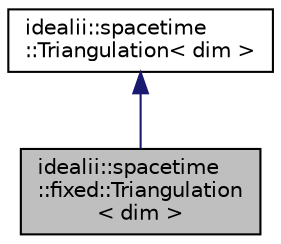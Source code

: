 digraph "idealii::spacetime::fixed::Triangulation&lt; dim &gt;"
{
 // LATEX_PDF_SIZE
  edge [fontname="Helvetica",fontsize="10",labelfontname="Helvetica",labelfontsize="10"];
  node [fontname="Helvetica",fontsize="10",shape=record];
  Node1 [label="idealii::spacetime\l::fixed::Triangulation\l\< dim \>",height=0.2,width=0.4,color="black", fillcolor="grey75", style="filled", fontcolor="black",tooltip="The spacetime triangulation object with a fixed spatial mesh across time."];
  Node2 -> Node1 [dir="back",color="midnightblue",fontsize="10",style="solid",fontname="Helvetica"];
  Node2 [label="idealii::spacetime\l::Triangulation\< dim \>",height=0.2,width=0.4,color="black", fillcolor="white", style="filled",URL="$classidealii_1_1spacetime_1_1Triangulation.html",tooltip="The spacetime triangulation object."];
}
